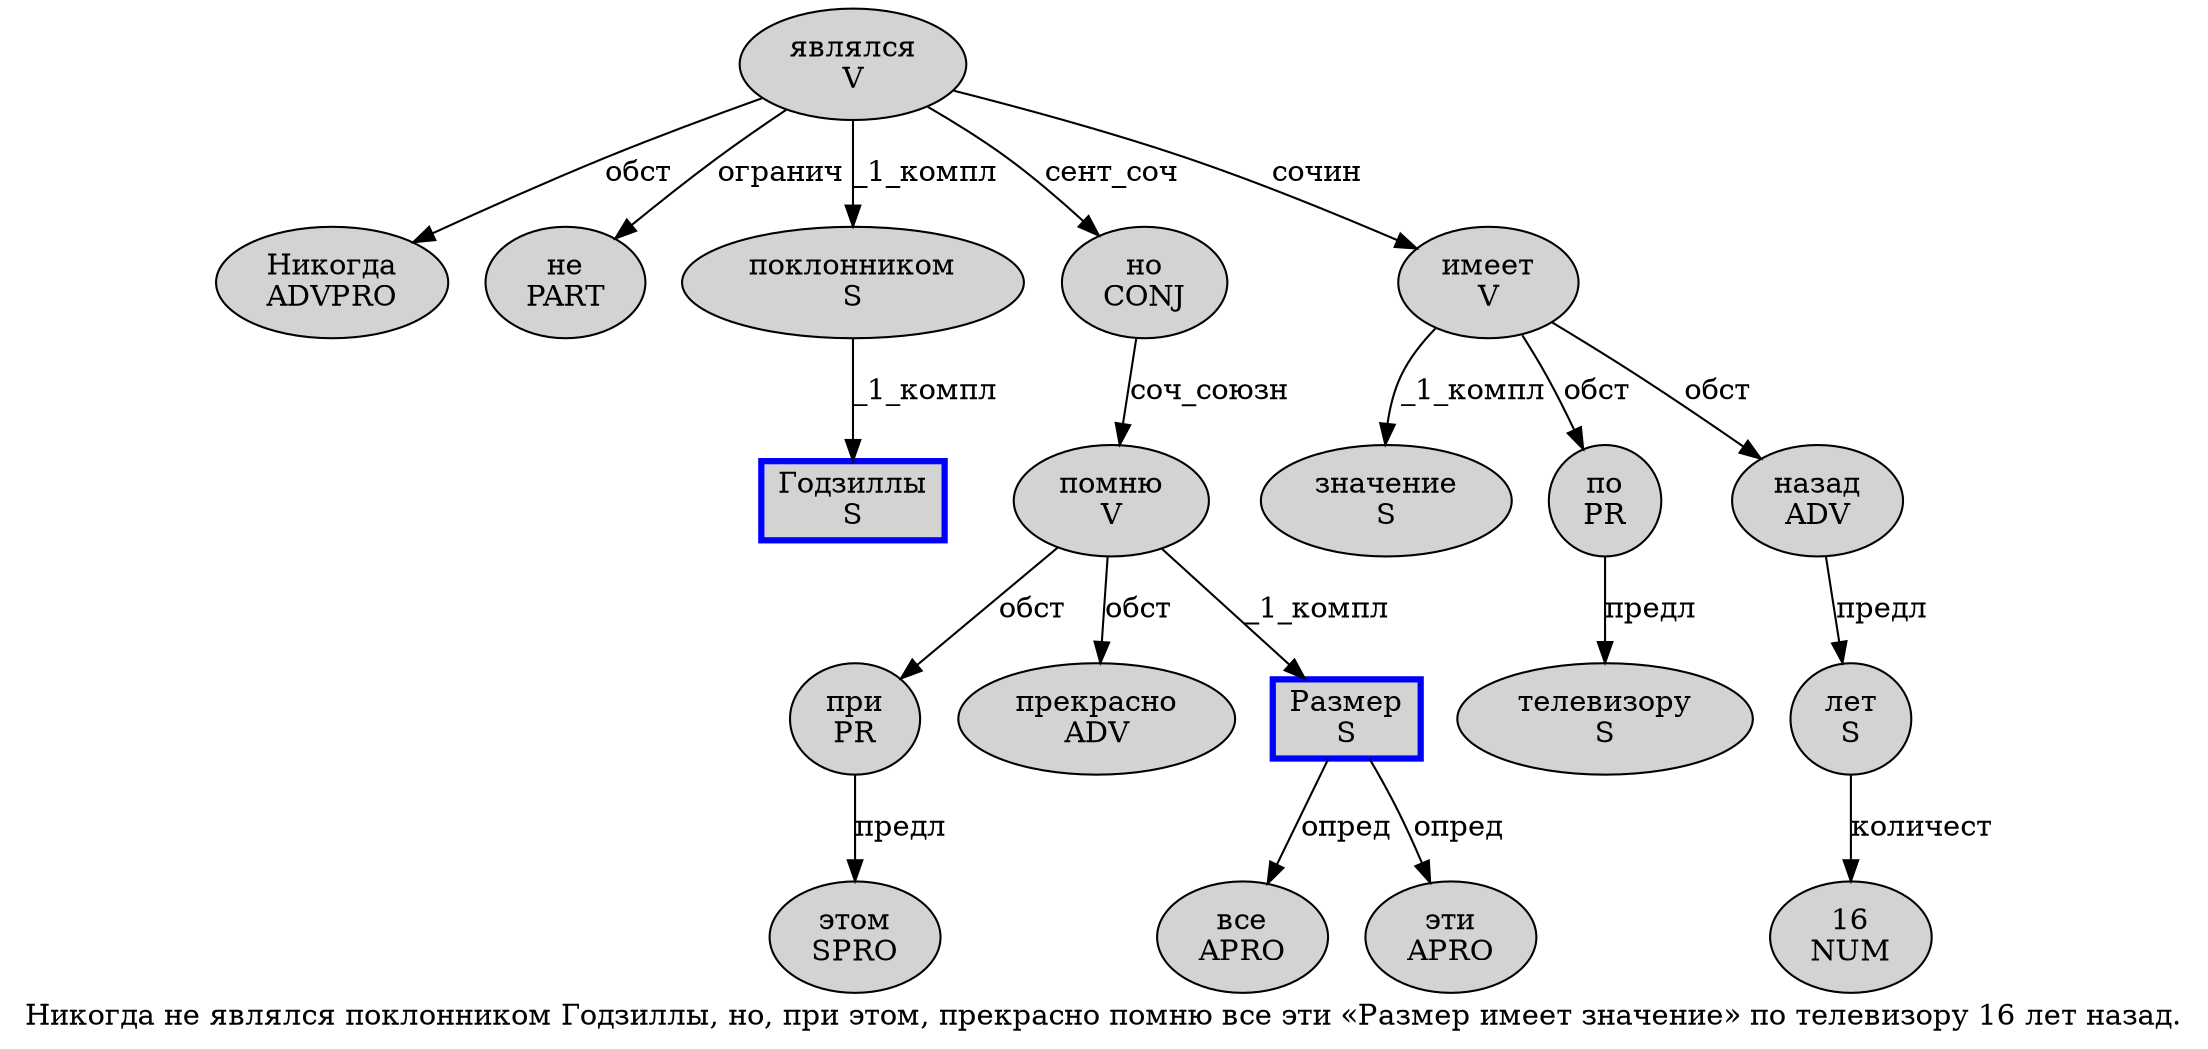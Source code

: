 digraph SENTENCE_4518 {
	graph [label="Никогда не являлся поклонником Годзиллы, но, при этом, прекрасно помню все эти «Размер имеет значение» по телевизору 16 лет назад."]
	node [style=filled]
		0 [label="Никогда
ADVPRO" color="" fillcolor=lightgray penwidth=1 shape=ellipse]
		1 [label="не
PART" color="" fillcolor=lightgray penwidth=1 shape=ellipse]
		2 [label="являлся
V" color="" fillcolor=lightgray penwidth=1 shape=ellipse]
		3 [label="поклонником
S" color="" fillcolor=lightgray penwidth=1 shape=ellipse]
		4 [label="Годзиллы
S" color=blue fillcolor=lightgray penwidth=3 shape=box]
		6 [label="но
CONJ" color="" fillcolor=lightgray penwidth=1 shape=ellipse]
		8 [label="при
PR" color="" fillcolor=lightgray penwidth=1 shape=ellipse]
		9 [label="этом
SPRO" color="" fillcolor=lightgray penwidth=1 shape=ellipse]
		11 [label="прекрасно
ADV" color="" fillcolor=lightgray penwidth=1 shape=ellipse]
		12 [label="помню
V" color="" fillcolor=lightgray penwidth=1 shape=ellipse]
		13 [label="все
APRO" color="" fillcolor=lightgray penwidth=1 shape=ellipse]
		14 [label="эти
APRO" color="" fillcolor=lightgray penwidth=1 shape=ellipse]
		16 [label="Размер
S" color=blue fillcolor=lightgray penwidth=3 shape=box]
		17 [label="имеет
V" color="" fillcolor=lightgray penwidth=1 shape=ellipse]
		18 [label="значение
S" color="" fillcolor=lightgray penwidth=1 shape=ellipse]
		20 [label="по
PR" color="" fillcolor=lightgray penwidth=1 shape=ellipse]
		21 [label="телевизору
S" color="" fillcolor=lightgray penwidth=1 shape=ellipse]
		22 [label="16
NUM" color="" fillcolor=lightgray penwidth=1 shape=ellipse]
		23 [label="лет
S" color="" fillcolor=lightgray penwidth=1 shape=ellipse]
		24 [label="назад
ADV" color="" fillcolor=lightgray penwidth=1 shape=ellipse]
			2 -> 0 [label="обст"]
			2 -> 1 [label="огранич"]
			2 -> 3 [label="_1_компл"]
			2 -> 6 [label="сент_соч"]
			2 -> 17 [label="сочин"]
			16 -> 13 [label="опред"]
			16 -> 14 [label="опред"]
			24 -> 23 [label="предл"]
			17 -> 18 [label="_1_компл"]
			17 -> 20 [label="обст"]
			17 -> 24 [label="обст"]
			12 -> 8 [label="обст"]
			12 -> 11 [label="обст"]
			12 -> 16 [label="_1_компл"]
			8 -> 9 [label="предл"]
			20 -> 21 [label="предл"]
			23 -> 22 [label="количест"]
			3 -> 4 [label="_1_компл"]
			6 -> 12 [label="соч_союзн"]
}